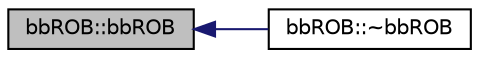 digraph G
{
  edge [fontname="Helvetica",fontsize="10",labelfontname="Helvetica",labelfontsize="10"];
  node [fontname="Helvetica",fontsize="10",shape=record];
  rankdir=LR;
  Node1 [label="bbROB::bbROB",height=0.2,width=0.4,color="black", fillcolor="grey75", style="filled" fontcolor="black"];
  Node1 -> Node2 [dir=back,color="midnightblue",fontsize="10",style="solid",fontname="Helvetica"];
  Node2 [label="bbROB::~bbROB",height=0.2,width=0.4,color="black", fillcolor="white", style="filled",URL="$classbbROB.html#aacfe02dd4954453834bce4612c233952"];
}
